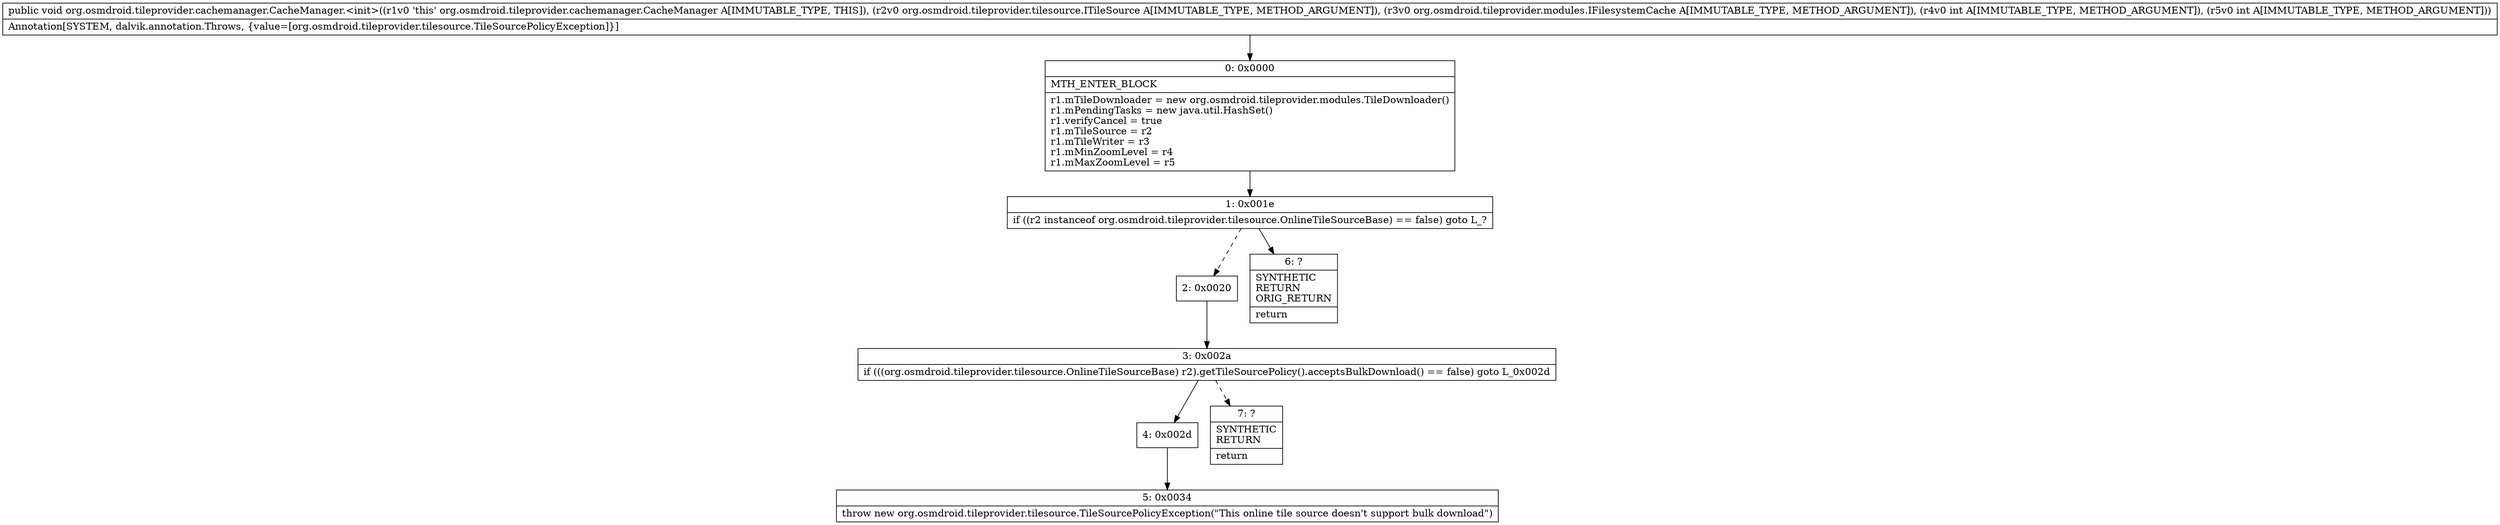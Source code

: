 digraph "CFG fororg.osmdroid.tileprovider.cachemanager.CacheManager.\<init\>(Lorg\/osmdroid\/tileprovider\/tilesource\/ITileSource;Lorg\/osmdroid\/tileprovider\/modules\/IFilesystemCache;II)V" {
Node_0 [shape=record,label="{0\:\ 0x0000|MTH_ENTER_BLOCK\l|r1.mTileDownloader = new org.osmdroid.tileprovider.modules.TileDownloader()\lr1.mPendingTasks = new java.util.HashSet()\lr1.verifyCancel = true\lr1.mTileSource = r2\lr1.mTileWriter = r3\lr1.mMinZoomLevel = r4\lr1.mMaxZoomLevel = r5\l}"];
Node_1 [shape=record,label="{1\:\ 0x001e|if ((r2 instanceof org.osmdroid.tileprovider.tilesource.OnlineTileSourceBase) == false) goto L_?\l}"];
Node_2 [shape=record,label="{2\:\ 0x0020}"];
Node_3 [shape=record,label="{3\:\ 0x002a|if (((org.osmdroid.tileprovider.tilesource.OnlineTileSourceBase) r2).getTileSourcePolicy().acceptsBulkDownload() == false) goto L_0x002d\l}"];
Node_4 [shape=record,label="{4\:\ 0x002d}"];
Node_5 [shape=record,label="{5\:\ 0x0034|throw new org.osmdroid.tileprovider.tilesource.TileSourcePolicyException(\"This online tile source doesn't support bulk download\")\l}"];
Node_6 [shape=record,label="{6\:\ ?|SYNTHETIC\lRETURN\lORIG_RETURN\l|return\l}"];
Node_7 [shape=record,label="{7\:\ ?|SYNTHETIC\lRETURN\l|return\l}"];
MethodNode[shape=record,label="{public void org.osmdroid.tileprovider.cachemanager.CacheManager.\<init\>((r1v0 'this' org.osmdroid.tileprovider.cachemanager.CacheManager A[IMMUTABLE_TYPE, THIS]), (r2v0 org.osmdroid.tileprovider.tilesource.ITileSource A[IMMUTABLE_TYPE, METHOD_ARGUMENT]), (r3v0 org.osmdroid.tileprovider.modules.IFilesystemCache A[IMMUTABLE_TYPE, METHOD_ARGUMENT]), (r4v0 int A[IMMUTABLE_TYPE, METHOD_ARGUMENT]), (r5v0 int A[IMMUTABLE_TYPE, METHOD_ARGUMENT]))  | Annotation[SYSTEM, dalvik.annotation.Throws, \{value=[org.osmdroid.tileprovider.tilesource.TileSourcePolicyException]\}]\l}"];
MethodNode -> Node_0;
Node_0 -> Node_1;
Node_1 -> Node_2[style=dashed];
Node_1 -> Node_6;
Node_2 -> Node_3;
Node_3 -> Node_4;
Node_3 -> Node_7[style=dashed];
Node_4 -> Node_5;
}

